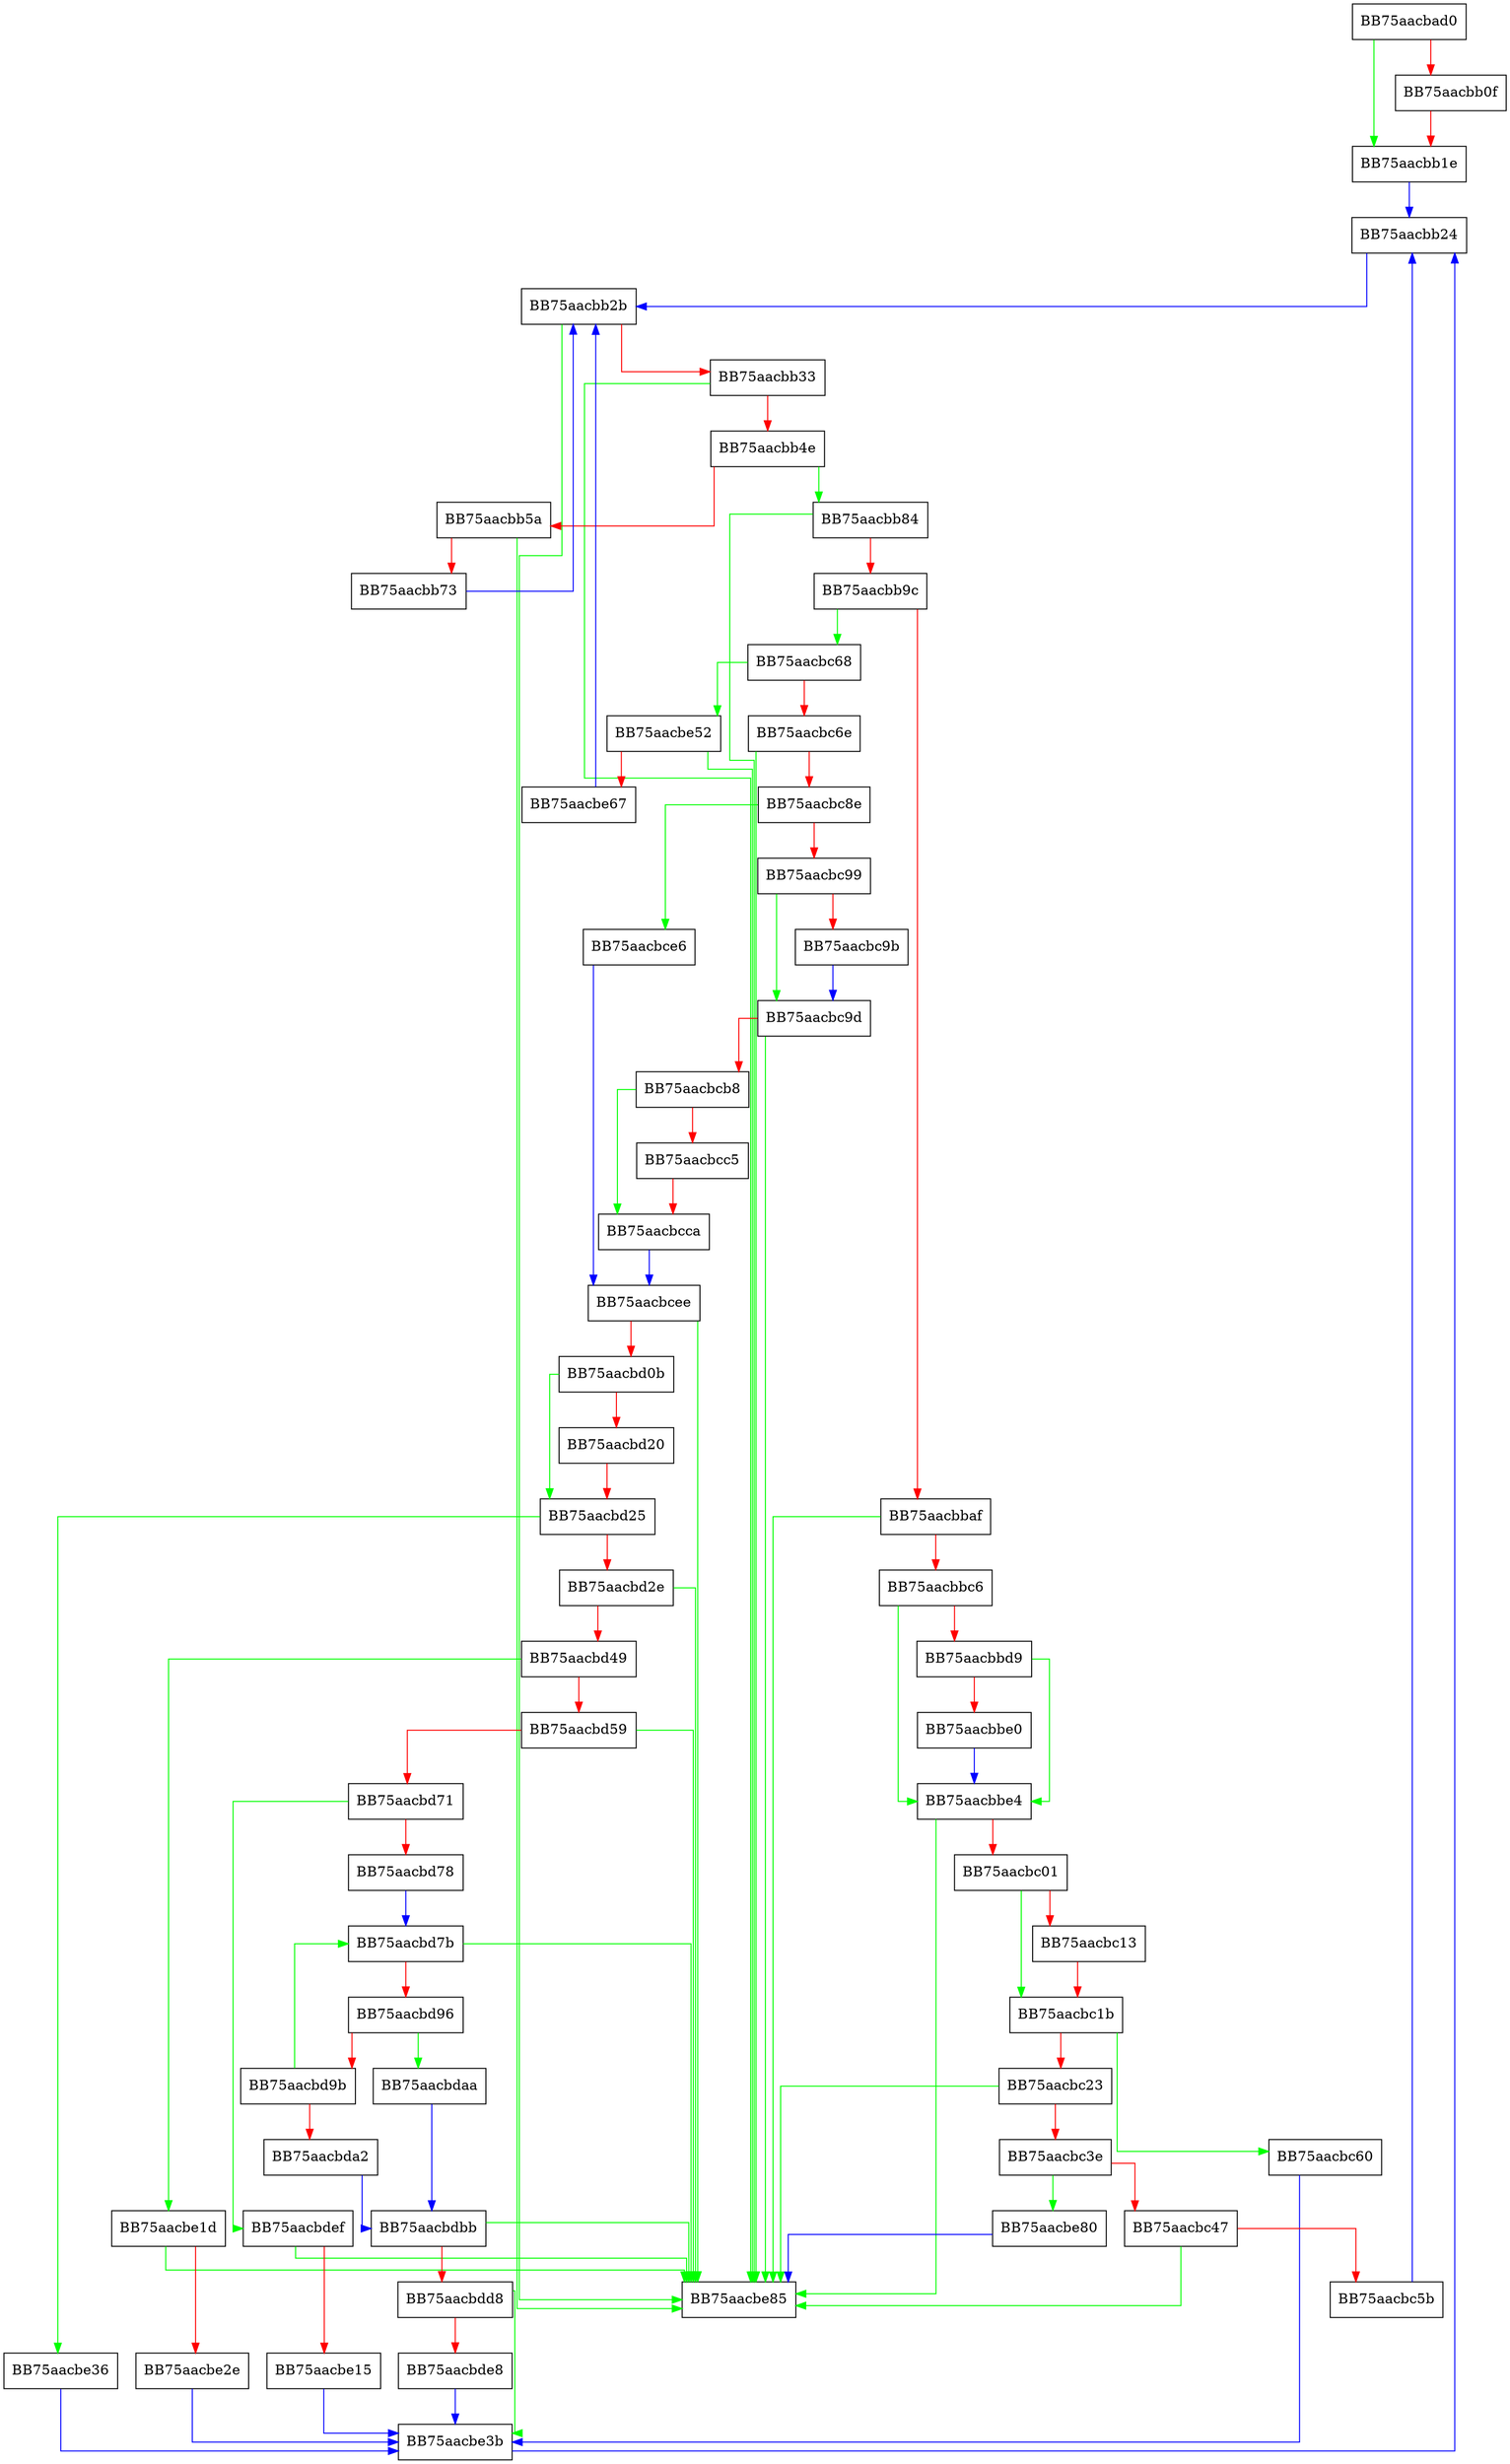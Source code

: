 digraph OnTheFly {
  node [shape="box"];
  graph [splines=ortho];
  BB75aacbad0 -> BB75aacbb1e [color="green"];
  BB75aacbad0 -> BB75aacbb0f [color="red"];
  BB75aacbb0f -> BB75aacbb1e [color="red"];
  BB75aacbb1e -> BB75aacbb24 [color="blue"];
  BB75aacbb24 -> BB75aacbb2b [color="blue"];
  BB75aacbb2b -> BB75aacbe85 [color="green"];
  BB75aacbb2b -> BB75aacbb33 [color="red"];
  BB75aacbb33 -> BB75aacbe85 [color="green"];
  BB75aacbb33 -> BB75aacbb4e [color="red"];
  BB75aacbb4e -> BB75aacbb84 [color="green"];
  BB75aacbb4e -> BB75aacbb5a [color="red"];
  BB75aacbb5a -> BB75aacbe85 [color="green"];
  BB75aacbb5a -> BB75aacbb73 [color="red"];
  BB75aacbb73 -> BB75aacbb2b [color="blue"];
  BB75aacbb84 -> BB75aacbe85 [color="green"];
  BB75aacbb84 -> BB75aacbb9c [color="red"];
  BB75aacbb9c -> BB75aacbc68 [color="green"];
  BB75aacbb9c -> BB75aacbbaf [color="red"];
  BB75aacbbaf -> BB75aacbe85 [color="green"];
  BB75aacbbaf -> BB75aacbbc6 [color="red"];
  BB75aacbbc6 -> BB75aacbbe4 [color="green"];
  BB75aacbbc6 -> BB75aacbbd9 [color="red"];
  BB75aacbbd9 -> BB75aacbbe4 [color="green"];
  BB75aacbbd9 -> BB75aacbbe0 [color="red"];
  BB75aacbbe0 -> BB75aacbbe4 [color="blue"];
  BB75aacbbe4 -> BB75aacbe85 [color="green"];
  BB75aacbbe4 -> BB75aacbc01 [color="red"];
  BB75aacbc01 -> BB75aacbc1b [color="green"];
  BB75aacbc01 -> BB75aacbc13 [color="red"];
  BB75aacbc13 -> BB75aacbc1b [color="red"];
  BB75aacbc1b -> BB75aacbc60 [color="green"];
  BB75aacbc1b -> BB75aacbc23 [color="red"];
  BB75aacbc23 -> BB75aacbe85 [color="green"];
  BB75aacbc23 -> BB75aacbc3e [color="red"];
  BB75aacbc3e -> BB75aacbe80 [color="green"];
  BB75aacbc3e -> BB75aacbc47 [color="red"];
  BB75aacbc47 -> BB75aacbe85 [color="green"];
  BB75aacbc47 -> BB75aacbc5b [color="red"];
  BB75aacbc5b -> BB75aacbb24 [color="blue"];
  BB75aacbc60 -> BB75aacbe3b [color="blue"];
  BB75aacbc68 -> BB75aacbe52 [color="green"];
  BB75aacbc68 -> BB75aacbc6e [color="red"];
  BB75aacbc6e -> BB75aacbe85 [color="green"];
  BB75aacbc6e -> BB75aacbc8e [color="red"];
  BB75aacbc8e -> BB75aacbce6 [color="green"];
  BB75aacbc8e -> BB75aacbc99 [color="red"];
  BB75aacbc99 -> BB75aacbc9d [color="green"];
  BB75aacbc99 -> BB75aacbc9b [color="red"];
  BB75aacbc9b -> BB75aacbc9d [color="blue"];
  BB75aacbc9d -> BB75aacbe85 [color="green"];
  BB75aacbc9d -> BB75aacbcb8 [color="red"];
  BB75aacbcb8 -> BB75aacbcca [color="green"];
  BB75aacbcb8 -> BB75aacbcc5 [color="red"];
  BB75aacbcc5 -> BB75aacbcca [color="red"];
  BB75aacbcca -> BB75aacbcee [color="blue"];
  BB75aacbce6 -> BB75aacbcee [color="blue"];
  BB75aacbcee -> BB75aacbe85 [color="green"];
  BB75aacbcee -> BB75aacbd0b [color="red"];
  BB75aacbd0b -> BB75aacbd25 [color="green"];
  BB75aacbd0b -> BB75aacbd20 [color="red"];
  BB75aacbd20 -> BB75aacbd25 [color="red"];
  BB75aacbd25 -> BB75aacbe36 [color="green"];
  BB75aacbd25 -> BB75aacbd2e [color="red"];
  BB75aacbd2e -> BB75aacbe85 [color="green"];
  BB75aacbd2e -> BB75aacbd49 [color="red"];
  BB75aacbd49 -> BB75aacbe1d [color="green"];
  BB75aacbd49 -> BB75aacbd59 [color="red"];
  BB75aacbd59 -> BB75aacbe85 [color="green"];
  BB75aacbd59 -> BB75aacbd71 [color="red"];
  BB75aacbd71 -> BB75aacbdef [color="green"];
  BB75aacbd71 -> BB75aacbd78 [color="red"];
  BB75aacbd78 -> BB75aacbd7b [color="blue"];
  BB75aacbd7b -> BB75aacbe85 [color="green"];
  BB75aacbd7b -> BB75aacbd96 [color="red"];
  BB75aacbd96 -> BB75aacbdaa [color="green"];
  BB75aacbd96 -> BB75aacbd9b [color="red"];
  BB75aacbd9b -> BB75aacbd7b [color="green"];
  BB75aacbd9b -> BB75aacbda2 [color="red"];
  BB75aacbda2 -> BB75aacbdbb [color="blue"];
  BB75aacbdaa -> BB75aacbdbb [color="blue"];
  BB75aacbdbb -> BB75aacbe85 [color="green"];
  BB75aacbdbb -> BB75aacbdd8 [color="red"];
  BB75aacbdd8 -> BB75aacbe3b [color="green"];
  BB75aacbdd8 -> BB75aacbde8 [color="red"];
  BB75aacbde8 -> BB75aacbe3b [color="blue"];
  BB75aacbdef -> BB75aacbe85 [color="green"];
  BB75aacbdef -> BB75aacbe15 [color="red"];
  BB75aacbe15 -> BB75aacbe3b [color="blue"];
  BB75aacbe1d -> BB75aacbe85 [color="green"];
  BB75aacbe1d -> BB75aacbe2e [color="red"];
  BB75aacbe2e -> BB75aacbe3b [color="blue"];
  BB75aacbe36 -> BB75aacbe3b [color="blue"];
  BB75aacbe3b -> BB75aacbb24 [color="blue"];
  BB75aacbe52 -> BB75aacbe85 [color="green"];
  BB75aacbe52 -> BB75aacbe67 [color="red"];
  BB75aacbe67 -> BB75aacbb2b [color="blue"];
  BB75aacbe80 -> BB75aacbe85 [color="blue"];
}